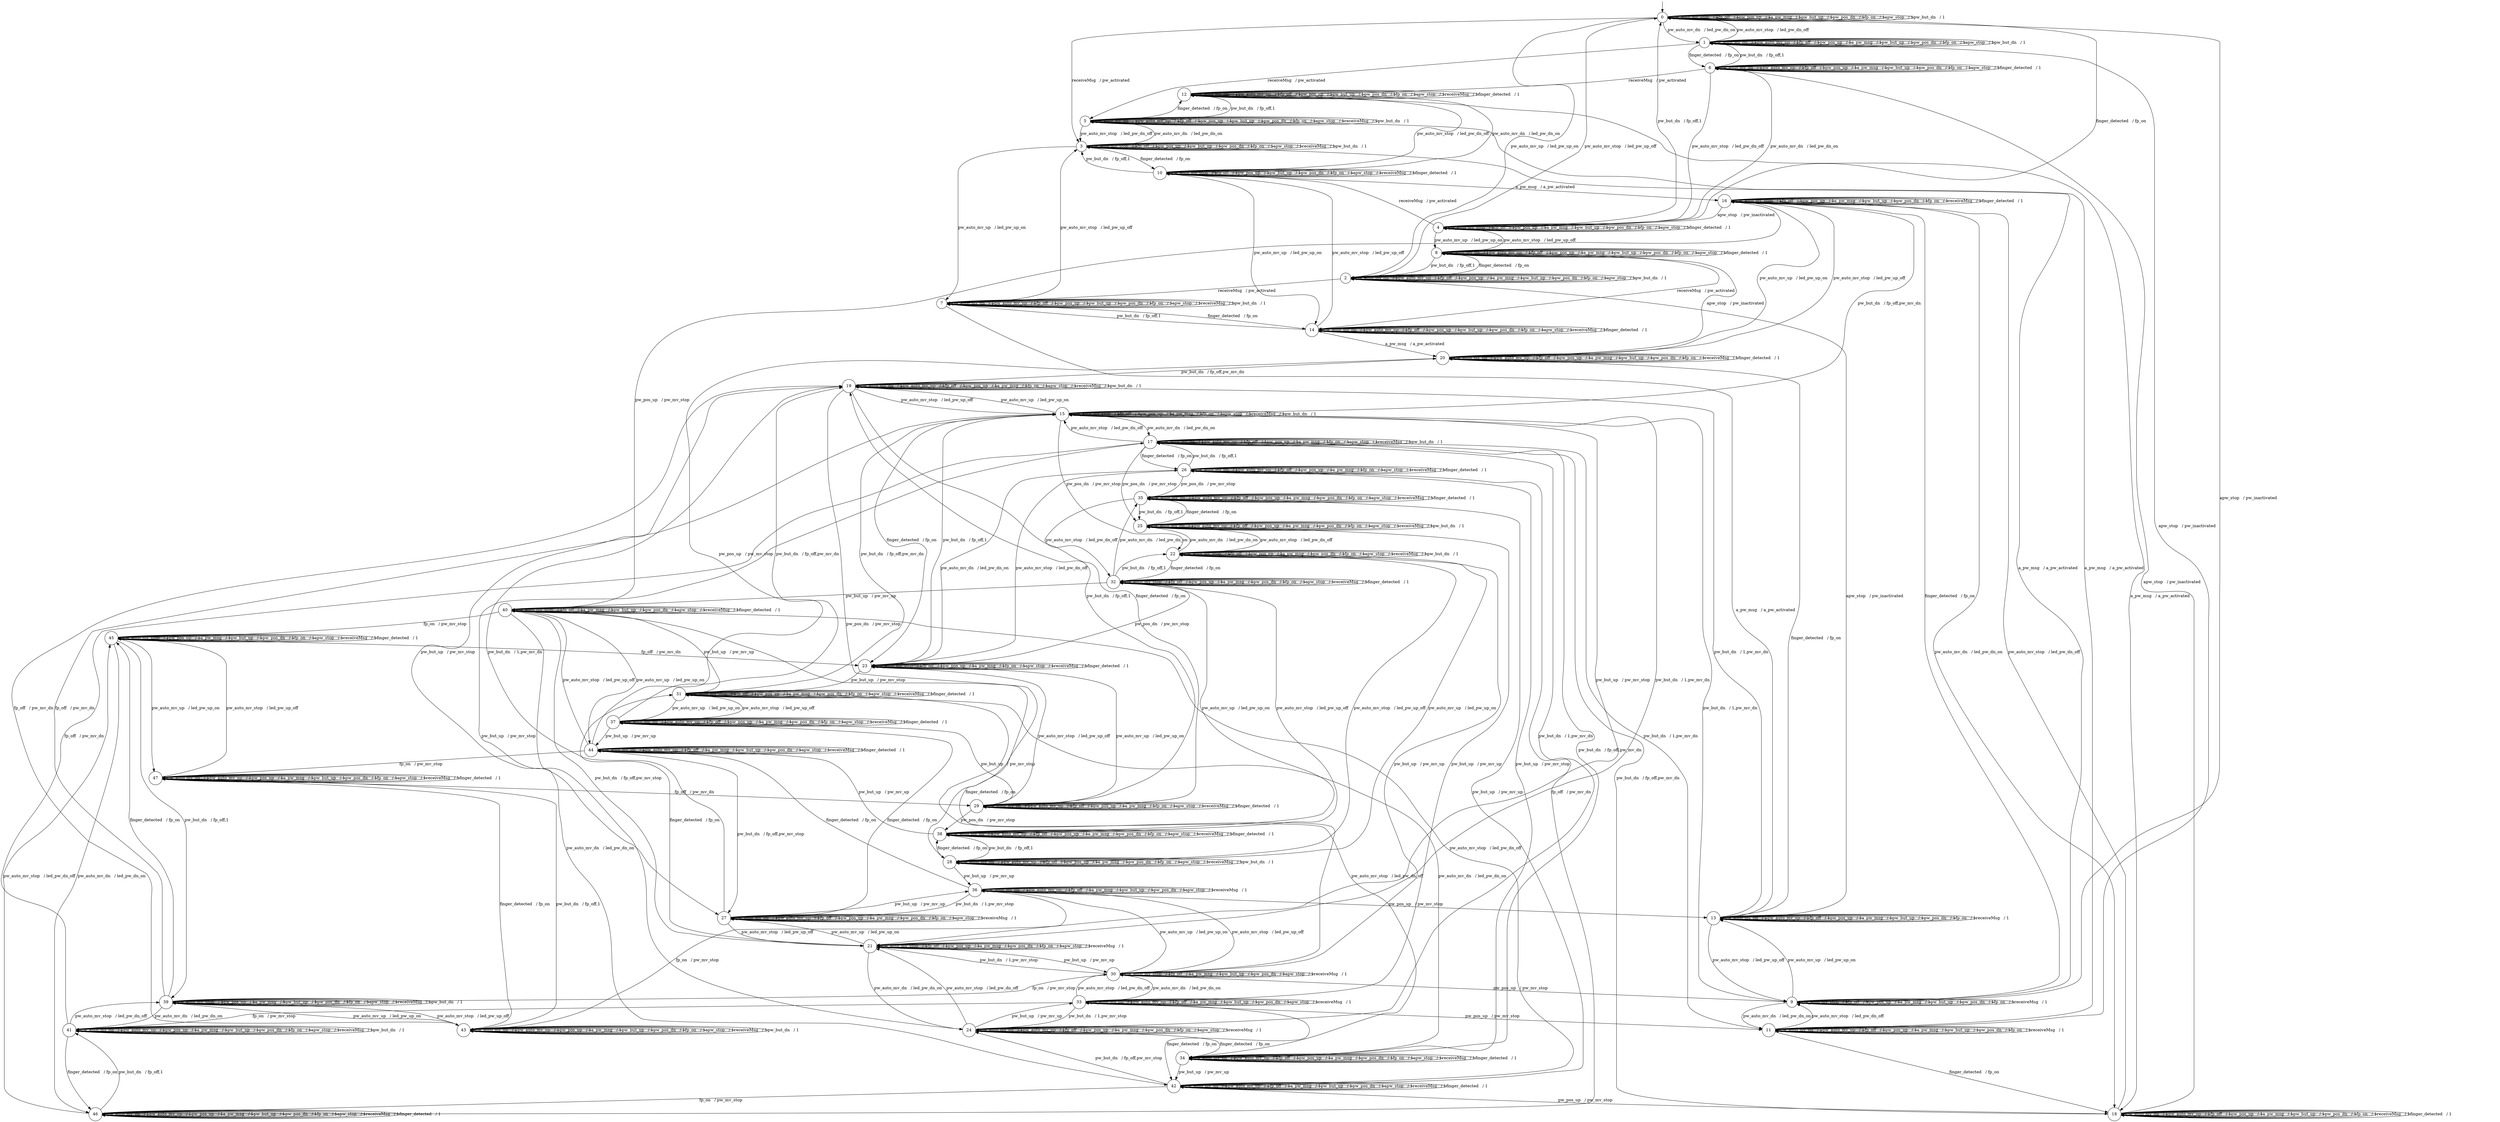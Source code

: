 digraph g {

	s0 [shape="circle" label="0"];
	s1 [shape="circle" label="1"];
	s2 [shape="circle" label="2"];
	s3 [shape="circle" label="3"];
	s4 [shape="circle" label="4"];
	s5 [shape="circle" label="5"];
	s6 [shape="circle" label="6"];
	s7 [shape="circle" label="7"];
	s8 [shape="circle" label="8"];
	s9 [shape="circle" label="9"];
	s10 [shape="circle" label="10"];
	s11 [shape="circle" label="11"];
	s12 [shape="circle" label="12"];
	s13 [shape="circle" label="13"];
	s14 [shape="circle" label="14"];
	s15 [shape="circle" label="15"];
	s16 [shape="circle" label="16"];
	s17 [shape="circle" label="17"];
	s18 [shape="circle" label="18"];
	s19 [shape="circle" label="19"];
	s20 [shape="circle" label="20"];
	s21 [shape="circle" label="21"];
	s22 [shape="circle" label="22"];
	s23 [shape="circle" label="23"];
	s24 [shape="circle" label="24"];
	s25 [shape="circle" label="25"];
	s26 [shape="circle" label="26"];
	s27 [shape="circle" label="27"];
	s28 [shape="circle" label="28"];
	s29 [shape="circle" label="29"];
	s30 [shape="circle" label="30"];
	s31 [shape="circle" label="31"];
	s32 [shape="circle" label="32"];
	s33 [shape="circle" label="33"];
	s34 [shape="circle" label="34"];
	s35 [shape="circle" label="35"];
	s36 [shape="circle" label="36"];
	s37 [shape="circle" label="37"];
	s38 [shape="circle" label="38"];
	s39 [shape="circle" label="39"];
	s40 [shape="circle" label="40"];
	s41 [shape="circle" label="41"];
	s42 [shape="circle" label="42"];
	s43 [shape="circle" label="43"];
	s44 [shape="circle" label="44"];
	s45 [shape="circle" label="45"];
	s46 [shape="circle" label="46"];
	s47 [shape="circle" label="47"];
	s0 -> s0 [label="pw_auto_mv_stop   / 1"];
	s0 -> s1 [label="pw_auto_mv_dn   / led_pw_dn_on"];
	s0 -> s2 [label="pw_auto_mv_up   / led_pw_up_on"];
	s0 -> s0 [label="fp_off   / 1"];
	s0 -> s0 [label="pw_pos_up   / 1"];
	s0 -> s0 [label="a_pw_msg   / 1"];
	s0 -> s0 [label="pw_but_up   / 1"];
	s0 -> s0 [label="pw_pos_dn   / 1"];
	s0 -> s0 [label="fp_on   / 1"];
	s0 -> s0 [label="apw_stop   / 1"];
	s0 -> s3 [label="receiveMsg   / pw_activated"];
	s0 -> s0 [label="pw_but_dn   / 1"];
	s0 -> s4 [label="finger_detected   / fp_on"];
	s1 -> s0 [label="pw_auto_mv_stop   / led_pw_dn_off"];
	s1 -> s1 [label="pw_auto_mv_dn   / 1"];
	s1 -> s1 [label="pw_auto_mv_up   / 1"];
	s1 -> s1 [label="fp_off   / 1"];
	s1 -> s1 [label="pw_pos_up   / 1"];
	s1 -> s1 [label="a_pw_msg   / 1"];
	s1 -> s1 [label="pw_but_up   / 1"];
	s1 -> s1 [label="pw_pos_dn   / 1"];
	s1 -> s1 [label="fp_on   / 1"];
	s1 -> s1 [label="apw_stop   / 1"];
	s1 -> s5 [label="receiveMsg   / pw_activated"];
	s1 -> s1 [label="pw_but_dn   / 1"];
	s1 -> s6 [label="finger_detected   / fp_on"];
	s2 -> s0 [label="pw_auto_mv_stop   / led_pw_up_off"];
	s2 -> s2 [label="pw_auto_mv_dn   / 1"];
	s2 -> s2 [label="pw_auto_mv_up   / 1"];
	s2 -> s2 [label="fp_off   / 1"];
	s2 -> s2 [label="pw_pos_up   / 1"];
	s2 -> s2 [label="a_pw_msg   / 1"];
	s2 -> s2 [label="pw_but_up   / 1"];
	s2 -> s2 [label="pw_pos_dn   / 1"];
	s2 -> s2 [label="fp_on   / 1"];
	s2 -> s2 [label="apw_stop   / 1"];
	s2 -> s7 [label="receiveMsg   / pw_activated"];
	s2 -> s2 [label="pw_but_dn   / 1"];
	s2 -> s8 [label="finger_detected   / fp_on"];
	s3 -> s3 [label="pw_auto_mv_stop   / 1"];
	s3 -> s5 [label="pw_auto_mv_dn   / led_pw_dn_on"];
	s3 -> s7 [label="pw_auto_mv_up   / led_pw_up_on"];
	s3 -> s3 [label="fp_off   / 1"];
	s3 -> s3 [label="pw_pos_up   / 1"];
	s3 -> s9 [label="a_pw_msg   / a_pw_activated"];
	s3 -> s3 [label="pw_but_up   / 1"];
	s3 -> s3 [label="pw_pos_dn   / 1"];
	s3 -> s3 [label="fp_on   / 1"];
	s3 -> s3 [label="apw_stop   / 1"];
	s3 -> s3 [label="receiveMsg   / 1"];
	s3 -> s3 [label="pw_but_dn   / 1"];
	s3 -> s10 [label="finger_detected   / fp_on"];
	s4 -> s4 [label="pw_auto_mv_stop   / 1"];
	s4 -> s6 [label="pw_auto_mv_dn   / led_pw_dn_on"];
	s4 -> s8 [label="pw_auto_mv_up   / led_pw_up_on"];
	s4 -> s4 [label="fp_off   / 1"];
	s4 -> s4 [label="pw_pos_up   / 1"];
	s4 -> s4 [label="a_pw_msg   / 1"];
	s4 -> s4 [label="pw_but_up   / 1"];
	s4 -> s4 [label="pw_pos_dn   / 1"];
	s4 -> s4 [label="fp_on   / 1"];
	s4 -> s4 [label="apw_stop   / 1"];
	s4 -> s10 [label="receiveMsg   / pw_activated"];
	s4 -> s0 [label="pw_but_dn   / fp_off,1"];
	s4 -> s4 [label="finger_detected   / 1"];
	s5 -> s3 [label="pw_auto_mv_stop   / led_pw_dn_off"];
	s5 -> s5 [label="pw_auto_mv_dn   / 1"];
	s5 -> s5 [label="pw_auto_mv_up   / 1"];
	s5 -> s5 [label="fp_off   / 1"];
	s5 -> s5 [label="pw_pos_up   / 1"];
	s5 -> s11 [label="a_pw_msg   / a_pw_activated"];
	s5 -> s5 [label="pw_but_up   / 1"];
	s5 -> s5 [label="pw_pos_dn   / 1"];
	s5 -> s5 [label="fp_on   / 1"];
	s5 -> s5 [label="apw_stop   / 1"];
	s5 -> s5 [label="receiveMsg   / 1"];
	s5 -> s5 [label="pw_but_dn   / 1"];
	s5 -> s12 [label="finger_detected   / fp_on"];
	s6 -> s4 [label="pw_auto_mv_stop   / led_pw_dn_off"];
	s6 -> s6 [label="pw_auto_mv_dn   / 1"];
	s6 -> s6 [label="pw_auto_mv_up   / 1"];
	s6 -> s6 [label="fp_off   / 1"];
	s6 -> s6 [label="pw_pos_up   / 1"];
	s6 -> s6 [label="a_pw_msg   / 1"];
	s6 -> s6 [label="pw_but_up   / 1"];
	s6 -> s6 [label="pw_pos_dn   / 1"];
	s6 -> s6 [label="fp_on   / 1"];
	s6 -> s6 [label="apw_stop   / 1"];
	s6 -> s12 [label="receiveMsg   / pw_activated"];
	s6 -> s1 [label="pw_but_dn   / fp_off,1"];
	s6 -> s6 [label="finger_detected   / 1"];
	s7 -> s3 [label="pw_auto_mv_stop   / led_pw_up_off"];
	s7 -> s7 [label="pw_auto_mv_dn   / 1"];
	s7 -> s7 [label="pw_auto_mv_up   / 1"];
	s7 -> s7 [label="fp_off   / 1"];
	s7 -> s7 [label="pw_pos_up   / 1"];
	s7 -> s13 [label="a_pw_msg   / a_pw_activated"];
	s7 -> s7 [label="pw_but_up   / 1"];
	s7 -> s7 [label="pw_pos_dn   / 1"];
	s7 -> s7 [label="fp_on   / 1"];
	s7 -> s7 [label="apw_stop   / 1"];
	s7 -> s7 [label="receiveMsg   / 1"];
	s7 -> s7 [label="pw_but_dn   / 1"];
	s7 -> s14 [label="finger_detected   / fp_on"];
	s8 -> s4 [label="pw_auto_mv_stop   / led_pw_up_off"];
	s8 -> s8 [label="pw_auto_mv_dn   / 1"];
	s8 -> s8 [label="pw_auto_mv_up   / 1"];
	s8 -> s8 [label="fp_off   / 1"];
	s8 -> s8 [label="pw_pos_up   / 1"];
	s8 -> s8 [label="a_pw_msg   / 1"];
	s8 -> s8 [label="pw_but_up   / 1"];
	s8 -> s8 [label="pw_pos_dn   / 1"];
	s8 -> s8 [label="fp_on   / 1"];
	s8 -> s8 [label="apw_stop   / 1"];
	s8 -> s14 [label="receiveMsg   / pw_activated"];
	s8 -> s2 [label="pw_but_dn   / fp_off,1"];
	s8 -> s8 [label="finger_detected   / 1"];
	s9 -> s9 [label="pw_auto_mv_stop   / 1"];
	s9 -> s11 [label="pw_auto_mv_dn   / led_pw_dn_on"];
	s9 -> s13 [label="pw_auto_mv_up   / led_pw_up_on"];
	s9 -> s9 [label="fp_off   / 1"];
	s9 -> s9 [label="pw_pos_up   / 1"];
	s9 -> s9 [label="a_pw_msg   / 1"];
	s9 -> s9 [label="pw_but_up   / 1"];
	s9 -> s9 [label="pw_pos_dn   / 1"];
	s9 -> s9 [label="fp_on   / 1"];
	s9 -> s0 [label="apw_stop   / pw_inactivated"];
	s9 -> s9 [label="receiveMsg   / 1"];
	s9 -> s15 [label="pw_but_dn   / 1,pw_mv_dn"];
	s9 -> s16 [label="finger_detected   / fp_on"];
	s10 -> s10 [label="pw_auto_mv_stop   / 1"];
	s10 -> s12 [label="pw_auto_mv_dn   / led_pw_dn_on"];
	s10 -> s14 [label="pw_auto_mv_up   / led_pw_up_on"];
	s10 -> s10 [label="fp_off   / 1"];
	s10 -> s10 [label="pw_pos_up   / 1"];
	s10 -> s16 [label="a_pw_msg   / a_pw_activated"];
	s10 -> s10 [label="pw_but_up   / 1"];
	s10 -> s10 [label="pw_pos_dn   / 1"];
	s10 -> s10 [label="fp_on   / 1"];
	s10 -> s10 [label="apw_stop   / 1"];
	s10 -> s10 [label="receiveMsg   / 1"];
	s10 -> s3 [label="pw_but_dn   / fp_off,1"];
	s10 -> s10 [label="finger_detected   / 1"];
	s11 -> s9 [label="pw_auto_mv_stop   / led_pw_dn_off"];
	s11 -> s11 [label="pw_auto_mv_dn   / 1"];
	s11 -> s11 [label="pw_auto_mv_up   / 1"];
	s11 -> s11 [label="fp_off   / 1"];
	s11 -> s11 [label="pw_pos_up   / 1"];
	s11 -> s11 [label="a_pw_msg   / 1"];
	s11 -> s11 [label="pw_but_up   / 1"];
	s11 -> s11 [label="pw_pos_dn   / 1"];
	s11 -> s11 [label="fp_on   / 1"];
	s11 -> s1 [label="apw_stop   / pw_inactivated"];
	s11 -> s11 [label="receiveMsg   / 1"];
	s11 -> s17 [label="pw_but_dn   / 1,pw_mv_dn"];
	s11 -> s18 [label="finger_detected   / fp_on"];
	s12 -> s10 [label="pw_auto_mv_stop   / led_pw_dn_off"];
	s12 -> s12 [label="pw_auto_mv_dn   / 1"];
	s12 -> s12 [label="pw_auto_mv_up   / 1"];
	s12 -> s12 [label="fp_off   / 1"];
	s12 -> s12 [label="pw_pos_up   / 1"];
	s12 -> s18 [label="a_pw_msg   / a_pw_activated"];
	s12 -> s12 [label="pw_but_up   / 1"];
	s12 -> s12 [label="pw_pos_dn   / 1"];
	s12 -> s12 [label="fp_on   / 1"];
	s12 -> s12 [label="apw_stop   / 1"];
	s12 -> s12 [label="receiveMsg   / 1"];
	s12 -> s5 [label="pw_but_dn   / fp_off,1"];
	s12 -> s12 [label="finger_detected   / 1"];
	s13 -> s9 [label="pw_auto_mv_stop   / led_pw_up_off"];
	s13 -> s13 [label="pw_auto_mv_dn   / 1"];
	s13 -> s13 [label="pw_auto_mv_up   / 1"];
	s13 -> s13 [label="fp_off   / 1"];
	s13 -> s13 [label="pw_pos_up   / 1"];
	s13 -> s13 [label="a_pw_msg   / 1"];
	s13 -> s13 [label="pw_but_up   / 1"];
	s13 -> s13 [label="pw_pos_dn   / 1"];
	s13 -> s13 [label="fp_on   / 1"];
	s13 -> s2 [label="apw_stop   / pw_inactivated"];
	s13 -> s13 [label="receiveMsg   / 1"];
	s13 -> s19 [label="pw_but_dn   / 1,pw_mv_dn"];
	s13 -> s20 [label="finger_detected   / fp_on"];
	s14 -> s10 [label="pw_auto_mv_stop   / led_pw_up_off"];
	s14 -> s14 [label="pw_auto_mv_dn   / 1"];
	s14 -> s14 [label="pw_auto_mv_up   / 1"];
	s14 -> s14 [label="fp_off   / 1"];
	s14 -> s14 [label="pw_pos_up   / 1"];
	s14 -> s20 [label="a_pw_msg   / a_pw_activated"];
	s14 -> s14 [label="pw_but_up   / 1"];
	s14 -> s14 [label="pw_pos_dn   / 1"];
	s14 -> s14 [label="fp_on   / 1"];
	s14 -> s14 [label="apw_stop   / 1"];
	s14 -> s14 [label="receiveMsg   / 1"];
	s14 -> s7 [label="pw_but_dn   / fp_off,1"];
	s14 -> s14 [label="finger_detected   / 1"];
	s15 -> s15 [label="pw_auto_mv_stop   / 1"];
	s15 -> s17 [label="pw_auto_mv_dn   / led_pw_dn_on"];
	s15 -> s19 [label="pw_auto_mv_up   / led_pw_up_on"];
	s15 -> s15 [label="fp_off   / 1"];
	s15 -> s15 [label="pw_pos_up   / 1"];
	s15 -> s15 [label="a_pw_msg   / 1"];
	s15 -> s21 [label="pw_but_up   / pw_mv_stop"];
	s15 -> s22 [label="pw_pos_dn   / pw_mv_stop"];
	s15 -> s15 [label="fp_on   / 1"];
	s15 -> s15 [label="apw_stop   / 1"];
	s15 -> s15 [label="receiveMsg   / 1"];
	s15 -> s15 [label="pw_but_dn   / 1"];
	s15 -> s23 [label="finger_detected   / fp_on"];
	s16 -> s16 [label="pw_auto_mv_stop   / 1"];
	s16 -> s18 [label="pw_auto_mv_dn   / led_pw_dn_on"];
	s16 -> s20 [label="pw_auto_mv_up   / led_pw_up_on"];
	s16 -> s16 [label="fp_off   / 1"];
	s16 -> s16 [label="pw_pos_up   / 1"];
	s16 -> s16 [label="a_pw_msg   / 1"];
	s16 -> s16 [label="pw_but_up   / 1"];
	s16 -> s16 [label="pw_pos_dn   / 1"];
	s16 -> s16 [label="fp_on   / 1"];
	s16 -> s4 [label="apw_stop   / pw_inactivated"];
	s16 -> s16 [label="receiveMsg   / 1"];
	s16 -> s15 [label="pw_but_dn   / fp_off,pw_mv_dn"];
	s16 -> s16 [label="finger_detected   / 1"];
	s17 -> s15 [label="pw_auto_mv_stop   / led_pw_dn_off"];
	s17 -> s17 [label="pw_auto_mv_dn   / 1"];
	s17 -> s17 [label="pw_auto_mv_up   / 1"];
	s17 -> s17 [label="fp_off   / 1"];
	s17 -> s17 [label="pw_pos_up   / 1"];
	s17 -> s17 [label="a_pw_msg   / 1"];
	s17 -> s24 [label="pw_but_up   / pw_mv_stop"];
	s17 -> s25 [label="pw_pos_dn   / pw_mv_stop"];
	s17 -> s17 [label="fp_on   / 1"];
	s17 -> s17 [label="apw_stop   / 1"];
	s17 -> s17 [label="receiveMsg   / 1"];
	s17 -> s17 [label="pw_but_dn   / 1"];
	s17 -> s26 [label="finger_detected   / fp_on"];
	s18 -> s16 [label="pw_auto_mv_stop   / led_pw_dn_off"];
	s18 -> s18 [label="pw_auto_mv_dn   / 1"];
	s18 -> s18 [label="pw_auto_mv_up   / 1"];
	s18 -> s18 [label="fp_off   / 1"];
	s18 -> s18 [label="pw_pos_up   / 1"];
	s18 -> s18 [label="a_pw_msg   / 1"];
	s18 -> s18 [label="pw_but_up   / 1"];
	s18 -> s18 [label="pw_pos_dn   / 1"];
	s18 -> s18 [label="fp_on   / 1"];
	s18 -> s6 [label="apw_stop   / pw_inactivated"];
	s18 -> s18 [label="receiveMsg   / 1"];
	s18 -> s17 [label="pw_but_dn   / fp_off,pw_mv_dn"];
	s18 -> s18 [label="finger_detected   / 1"];
	s19 -> s15 [label="pw_auto_mv_stop   / led_pw_up_off"];
	s19 -> s19 [label="pw_auto_mv_dn   / 1"];
	s19 -> s19 [label="pw_auto_mv_up   / 1"];
	s19 -> s19 [label="fp_off   / 1"];
	s19 -> s19 [label="pw_pos_up   / 1"];
	s19 -> s19 [label="a_pw_msg   / 1"];
	s19 -> s27 [label="pw_but_up   / pw_mv_stop"];
	s19 -> s28 [label="pw_pos_dn   / pw_mv_stop"];
	s19 -> s19 [label="fp_on   / 1"];
	s19 -> s19 [label="apw_stop   / 1"];
	s19 -> s19 [label="receiveMsg   / 1"];
	s19 -> s19 [label="pw_but_dn   / 1"];
	s19 -> s29 [label="finger_detected   / fp_on"];
	s20 -> s16 [label="pw_auto_mv_stop   / led_pw_up_off"];
	s20 -> s20 [label="pw_auto_mv_dn   / 1"];
	s20 -> s20 [label="pw_auto_mv_up   / 1"];
	s20 -> s20 [label="fp_off   / 1"];
	s20 -> s20 [label="pw_pos_up   / 1"];
	s20 -> s20 [label="a_pw_msg   / 1"];
	s20 -> s20 [label="pw_but_up   / 1"];
	s20 -> s20 [label="pw_pos_dn   / 1"];
	s20 -> s20 [label="fp_on   / 1"];
	s20 -> s8 [label="apw_stop   / pw_inactivated"];
	s20 -> s20 [label="receiveMsg   / 1"];
	s20 -> s19 [label="pw_but_dn   / fp_off,pw_mv_dn"];
	s20 -> s20 [label="finger_detected   / 1"];
	s21 -> s21 [label="pw_auto_mv_stop   / 1"];
	s21 -> s24 [label="pw_auto_mv_dn   / led_pw_dn_on"];
	s21 -> s27 [label="pw_auto_mv_up   / led_pw_up_on"];
	s21 -> s21 [label="fp_off   / 1"];
	s21 -> s21 [label="pw_pos_up   / 1"];
	s21 -> s21 [label="a_pw_msg   / 1"];
	s21 -> s30 [label="pw_but_up   / pw_mv_up"];
	s21 -> s21 [label="pw_pos_dn   / 1"];
	s21 -> s21 [label="fp_on   / 1"];
	s21 -> s21 [label="apw_stop   / 1"];
	s21 -> s21 [label="receiveMsg   / 1"];
	s21 -> s15 [label="pw_but_dn   / 1,pw_mv_dn"];
	s21 -> s31 [label="finger_detected   / fp_on"];
	s22 -> s22 [label="pw_auto_mv_stop   / 1"];
	s22 -> s25 [label="pw_auto_mv_dn   / led_pw_dn_on"];
	s22 -> s28 [label="pw_auto_mv_up   / led_pw_up_on"];
	s22 -> s22 [label="fp_off   / 1"];
	s22 -> s22 [label="pw_pos_up   / 1"];
	s22 -> s22 [label="a_pw_msg   / 1"];
	s22 -> s30 [label="pw_but_up   / pw_mv_up"];
	s22 -> s22 [label="pw_pos_dn   / 1"];
	s22 -> s22 [label="fp_on   / 1"];
	s22 -> s22 [label="apw_stop   / 1"];
	s22 -> s22 [label="receiveMsg   / 1"];
	s22 -> s22 [label="pw_but_dn   / 1"];
	s22 -> s32 [label="finger_detected   / fp_on"];
	s23 -> s23 [label="pw_auto_mv_stop   / 1"];
	s23 -> s26 [label="pw_auto_mv_dn   / led_pw_dn_on"];
	s23 -> s29 [label="pw_auto_mv_up   / led_pw_up_on"];
	s23 -> s23 [label="fp_off   / 1"];
	s23 -> s23 [label="pw_pos_up   / 1"];
	s23 -> s23 [label="a_pw_msg   / 1"];
	s23 -> s31 [label="pw_but_up   / pw_mv_stop"];
	s23 -> s32 [label="pw_pos_dn   / pw_mv_stop"];
	s23 -> s23 [label="fp_on   / 1"];
	s23 -> s23 [label="apw_stop   / 1"];
	s23 -> s23 [label="receiveMsg   / 1"];
	s23 -> s15 [label="pw_but_dn   / fp_off,1"];
	s23 -> s23 [label="finger_detected   / 1"];
	s24 -> s21 [label="pw_auto_mv_stop   / led_pw_dn_off"];
	s24 -> s24 [label="pw_auto_mv_dn   / 1"];
	s24 -> s24 [label="pw_auto_mv_up   / 1"];
	s24 -> s24 [label="fp_off   / 1"];
	s24 -> s24 [label="pw_pos_up   / 1"];
	s24 -> s24 [label="a_pw_msg   / 1"];
	s24 -> s33 [label="pw_but_up   / pw_mv_up"];
	s24 -> s24 [label="pw_pos_dn   / 1"];
	s24 -> s24 [label="fp_on   / 1"];
	s24 -> s24 [label="apw_stop   / 1"];
	s24 -> s24 [label="receiveMsg   / 1"];
	s24 -> s17 [label="pw_but_dn   / 1,pw_mv_dn"];
	s24 -> s34 [label="finger_detected   / fp_on"];
	s25 -> s22 [label="pw_auto_mv_stop   / led_pw_dn_off"];
	s25 -> s25 [label="pw_auto_mv_dn   / 1"];
	s25 -> s25 [label="pw_auto_mv_up   / 1"];
	s25 -> s25 [label="fp_off   / 1"];
	s25 -> s25 [label="pw_pos_up   / 1"];
	s25 -> s25 [label="a_pw_msg   / 1"];
	s25 -> s33 [label="pw_but_up   / pw_mv_up"];
	s25 -> s25 [label="pw_pos_dn   / 1"];
	s25 -> s25 [label="fp_on   / 1"];
	s25 -> s25 [label="apw_stop   / 1"];
	s25 -> s25 [label="receiveMsg   / 1"];
	s25 -> s25 [label="pw_but_dn   / 1"];
	s25 -> s35 [label="finger_detected   / fp_on"];
	s26 -> s23 [label="pw_auto_mv_stop   / led_pw_dn_off"];
	s26 -> s26 [label="pw_auto_mv_dn   / 1"];
	s26 -> s26 [label="pw_auto_mv_up   / 1"];
	s26 -> s26 [label="fp_off   / 1"];
	s26 -> s26 [label="pw_pos_up   / 1"];
	s26 -> s26 [label="a_pw_msg   / 1"];
	s26 -> s34 [label="pw_but_up   / pw_mv_stop"];
	s26 -> s35 [label="pw_pos_dn   / pw_mv_stop"];
	s26 -> s26 [label="fp_on   / 1"];
	s26 -> s26 [label="apw_stop   / 1"];
	s26 -> s26 [label="receiveMsg   / 1"];
	s26 -> s17 [label="pw_but_dn   / fp_off,1"];
	s26 -> s26 [label="finger_detected   / 1"];
	s27 -> s21 [label="pw_auto_mv_stop   / led_pw_up_off"];
	s27 -> s27 [label="pw_auto_mv_dn   / 1"];
	s27 -> s27 [label="pw_auto_mv_up   / 1"];
	s27 -> s27 [label="fp_off   / 1"];
	s27 -> s27 [label="pw_pos_up   / 1"];
	s27 -> s27 [label="a_pw_msg   / 1"];
	s27 -> s36 [label="pw_but_up   / pw_mv_up"];
	s27 -> s27 [label="pw_pos_dn   / 1"];
	s27 -> s27 [label="fp_on   / 1"];
	s27 -> s27 [label="apw_stop   / 1"];
	s27 -> s27 [label="receiveMsg   / 1"];
	s27 -> s19 [label="pw_but_dn   / 1,pw_mv_dn"];
	s27 -> s37 [label="finger_detected   / fp_on"];
	s28 -> s22 [label="pw_auto_mv_stop   / led_pw_up_off"];
	s28 -> s28 [label="pw_auto_mv_dn   / 1"];
	s28 -> s28 [label="pw_auto_mv_up   / 1"];
	s28 -> s28 [label="fp_off   / 1"];
	s28 -> s28 [label="pw_pos_up   / 1"];
	s28 -> s28 [label="a_pw_msg   / 1"];
	s28 -> s36 [label="pw_but_up   / pw_mv_up"];
	s28 -> s28 [label="pw_pos_dn   / 1"];
	s28 -> s28 [label="fp_on   / 1"];
	s28 -> s28 [label="apw_stop   / 1"];
	s28 -> s28 [label="receiveMsg   / 1"];
	s28 -> s28 [label="pw_but_dn   / 1"];
	s28 -> s38 [label="finger_detected   / fp_on"];
	s29 -> s23 [label="pw_auto_mv_stop   / led_pw_up_off"];
	s29 -> s29 [label="pw_auto_mv_dn   / 1"];
	s29 -> s29 [label="pw_auto_mv_up   / 1"];
	s29 -> s29 [label="fp_off   / 1"];
	s29 -> s29 [label="pw_pos_up   / 1"];
	s29 -> s29 [label="a_pw_msg   / 1"];
	s29 -> s37 [label="pw_but_up   / pw_mv_stop"];
	s29 -> s38 [label="pw_pos_dn   / pw_mv_stop"];
	s29 -> s29 [label="fp_on   / 1"];
	s29 -> s29 [label="apw_stop   / 1"];
	s29 -> s29 [label="receiveMsg   / 1"];
	s29 -> s19 [label="pw_but_dn   / fp_off,1"];
	s29 -> s29 [label="finger_detected   / 1"];
	s30 -> s30 [label="pw_auto_mv_stop   / 1"];
	s30 -> s33 [label="pw_auto_mv_dn   / led_pw_dn_on"];
	s30 -> s36 [label="pw_auto_mv_up   / led_pw_up_on"];
	s30 -> s30 [label="fp_off   / 1"];
	s30 -> s9 [label="pw_pos_up   / pw_mv_stop"];
	s30 -> s30 [label="a_pw_msg   / 1"];
	s30 -> s30 [label="pw_but_up   / 1"];
	s30 -> s30 [label="pw_pos_dn   / 1"];
	s30 -> s39 [label="fp_on   / pw_mv_stop"];
	s30 -> s30 [label="apw_stop   / 1"];
	s30 -> s30 [label="receiveMsg   / 1"];
	s30 -> s21 [label="pw_but_dn   / 1,pw_mv_stop"];
	s30 -> s40 [label="finger_detected   / fp_on"];
	s31 -> s31 [label="pw_auto_mv_stop   / 1"];
	s31 -> s34 [label="pw_auto_mv_dn   / led_pw_dn_on"];
	s31 -> s37 [label="pw_auto_mv_up   / led_pw_up_on"];
	s31 -> s31 [label="fp_off   / 1"];
	s31 -> s31 [label="pw_pos_up   / 1"];
	s31 -> s31 [label="a_pw_msg   / 1"];
	s31 -> s40 [label="pw_but_up   / pw_mv_up"];
	s31 -> s31 [label="pw_pos_dn   / 1"];
	s31 -> s31 [label="fp_on   / 1"];
	s31 -> s31 [label="apw_stop   / 1"];
	s31 -> s31 [label="receiveMsg   / 1"];
	s31 -> s15 [label="pw_but_dn   / fp_off,pw_mv_dn"];
	s31 -> s31 [label="finger_detected   / 1"];
	s32 -> s32 [label="pw_auto_mv_stop   / 1"];
	s32 -> s35 [label="pw_auto_mv_dn   / led_pw_dn_on"];
	s32 -> s38 [label="pw_auto_mv_up   / led_pw_up_on"];
	s32 -> s32 [label="fp_off   / 1"];
	s32 -> s32 [label="pw_pos_up   / 1"];
	s32 -> s32 [label="a_pw_msg   / 1"];
	s32 -> s40 [label="pw_but_up   / pw_mv_up"];
	s32 -> s32 [label="pw_pos_dn   / 1"];
	s32 -> s32 [label="fp_on   / 1"];
	s32 -> s32 [label="apw_stop   / 1"];
	s32 -> s32 [label="receiveMsg   / 1"];
	s32 -> s22 [label="pw_but_dn   / fp_off,1"];
	s32 -> s32 [label="finger_detected   / 1"];
	s33 -> s30 [label="pw_auto_mv_stop   / led_pw_dn_off"];
	s33 -> s33 [label="pw_auto_mv_dn   / 1"];
	s33 -> s33 [label="pw_auto_mv_up   / 1"];
	s33 -> s33 [label="fp_off   / 1"];
	s33 -> s11 [label="pw_pos_up   / pw_mv_stop"];
	s33 -> s33 [label="a_pw_msg   / 1"];
	s33 -> s33 [label="pw_but_up   / 1"];
	s33 -> s33 [label="pw_pos_dn   / 1"];
	s33 -> s41 [label="fp_on   / pw_mv_stop"];
	s33 -> s33 [label="apw_stop   / 1"];
	s33 -> s33 [label="receiveMsg   / 1"];
	s33 -> s24 [label="pw_but_dn   / 1,pw_mv_stop"];
	s33 -> s42 [label="finger_detected   / fp_on"];
	s34 -> s31 [label="pw_auto_mv_stop   / led_pw_dn_off"];
	s34 -> s34 [label="pw_auto_mv_dn   / 1"];
	s34 -> s34 [label="pw_auto_mv_up   / 1"];
	s34 -> s34 [label="fp_off   / 1"];
	s34 -> s34 [label="pw_pos_up   / 1"];
	s34 -> s34 [label="a_pw_msg   / 1"];
	s34 -> s42 [label="pw_but_up   / pw_mv_up"];
	s34 -> s34 [label="pw_pos_dn   / 1"];
	s34 -> s34 [label="fp_on   / 1"];
	s34 -> s34 [label="apw_stop   / 1"];
	s34 -> s34 [label="receiveMsg   / 1"];
	s34 -> s17 [label="pw_but_dn   / fp_off,pw_mv_dn"];
	s34 -> s34 [label="finger_detected   / 1"];
	s35 -> s32 [label="pw_auto_mv_stop   / led_pw_dn_off"];
	s35 -> s35 [label="pw_auto_mv_dn   / 1"];
	s35 -> s35 [label="pw_auto_mv_up   / 1"];
	s35 -> s35 [label="fp_off   / 1"];
	s35 -> s35 [label="pw_pos_up   / 1"];
	s35 -> s35 [label="a_pw_msg   / 1"];
	s35 -> s42 [label="pw_but_up   / pw_mv_up"];
	s35 -> s35 [label="pw_pos_dn   / 1"];
	s35 -> s35 [label="fp_on   / 1"];
	s35 -> s35 [label="apw_stop   / 1"];
	s35 -> s35 [label="receiveMsg   / 1"];
	s35 -> s25 [label="pw_but_dn   / fp_off,1"];
	s35 -> s35 [label="finger_detected   / 1"];
	s36 -> s30 [label="pw_auto_mv_stop   / led_pw_up_off"];
	s36 -> s36 [label="pw_auto_mv_dn   / 1"];
	s36 -> s36 [label="pw_auto_mv_up   / 1"];
	s36 -> s36 [label="fp_off   / 1"];
	s36 -> s13 [label="pw_pos_up   / pw_mv_stop"];
	s36 -> s36 [label="a_pw_msg   / 1"];
	s36 -> s36 [label="pw_but_up   / 1"];
	s36 -> s36 [label="pw_pos_dn   / 1"];
	s36 -> s43 [label="fp_on   / pw_mv_stop"];
	s36 -> s36 [label="apw_stop   / 1"];
	s36 -> s36 [label="receiveMsg   / 1"];
	s36 -> s27 [label="pw_but_dn   / 1,pw_mv_stop"];
	s36 -> s44 [label="finger_detected   / fp_on"];
	s37 -> s31 [label="pw_auto_mv_stop   / led_pw_up_off"];
	s37 -> s37 [label="pw_auto_mv_dn   / 1"];
	s37 -> s37 [label="pw_auto_mv_up   / 1"];
	s37 -> s37 [label="fp_off   / 1"];
	s37 -> s37 [label="pw_pos_up   / 1"];
	s37 -> s37 [label="a_pw_msg   / 1"];
	s37 -> s44 [label="pw_but_up   / pw_mv_up"];
	s37 -> s37 [label="pw_pos_dn   / 1"];
	s37 -> s37 [label="fp_on   / 1"];
	s37 -> s37 [label="apw_stop   / 1"];
	s37 -> s37 [label="receiveMsg   / 1"];
	s37 -> s19 [label="pw_but_dn   / fp_off,pw_mv_dn"];
	s37 -> s37 [label="finger_detected   / 1"];
	s38 -> s32 [label="pw_auto_mv_stop   / led_pw_up_off"];
	s38 -> s38 [label="pw_auto_mv_dn   / 1"];
	s38 -> s38 [label="pw_auto_mv_up   / 1"];
	s38 -> s38 [label="fp_off   / 1"];
	s38 -> s38 [label="pw_pos_up   / 1"];
	s38 -> s38 [label="a_pw_msg   / 1"];
	s38 -> s44 [label="pw_but_up   / pw_mv_up"];
	s38 -> s38 [label="pw_pos_dn   / 1"];
	s38 -> s38 [label="fp_on   / 1"];
	s38 -> s38 [label="apw_stop   / 1"];
	s38 -> s38 [label="receiveMsg   / 1"];
	s38 -> s28 [label="pw_but_dn   / fp_off,1"];
	s38 -> s38 [label="finger_detected   / 1"];
	s39 -> s39 [label="pw_auto_mv_stop   / 1"];
	s39 -> s41 [label="pw_auto_mv_dn   / led_pw_dn_on"];
	s39 -> s43 [label="pw_auto_mv_up   / led_pw_up_on"];
	s39 -> s15 [label="fp_off   / pw_mv_dn"];
	s39 -> s39 [label="pw_pos_up   / 1"];
	s39 -> s39 [label="a_pw_msg   / 1"];
	s39 -> s39 [label="pw_but_up   / 1"];
	s39 -> s39 [label="pw_pos_dn   / 1"];
	s39 -> s39 [label="fp_on   / 1"];
	s39 -> s39 [label="apw_stop   / 1"];
	s39 -> s39 [label="receiveMsg   / 1"];
	s39 -> s39 [label="pw_but_dn   / 1"];
	s39 -> s45 [label="finger_detected   / fp_on"];
	s40 -> s40 [label="pw_auto_mv_stop   / 1"];
	s40 -> s42 [label="pw_auto_mv_dn   / led_pw_dn_on"];
	s40 -> s44 [label="pw_auto_mv_up   / led_pw_up_on"];
	s40 -> s40 [label="fp_off   / 1"];
	s40 -> s16 [label="pw_pos_up   / pw_mv_stop"];
	s40 -> s40 [label="a_pw_msg   / 1"];
	s40 -> s40 [label="pw_but_up   / 1"];
	s40 -> s40 [label="pw_pos_dn   / 1"];
	s40 -> s45 [label="fp_on   / pw_mv_stop"];
	s40 -> s40 [label="apw_stop   / 1"];
	s40 -> s40 [label="receiveMsg   / 1"];
	s40 -> s21 [label="pw_but_dn   / fp_off,pw_mv_stop"];
	s40 -> s40 [label="finger_detected   / 1"];
	s41 -> s39 [label="pw_auto_mv_stop   / led_pw_dn_off"];
	s41 -> s41 [label="pw_auto_mv_dn   / 1"];
	s41 -> s41 [label="pw_auto_mv_up   / 1"];
	s41 -> s17 [label="fp_off   / pw_mv_dn"];
	s41 -> s41 [label="pw_pos_up   / 1"];
	s41 -> s41 [label="a_pw_msg   / 1"];
	s41 -> s41 [label="pw_but_up   / 1"];
	s41 -> s41 [label="pw_pos_dn   / 1"];
	s41 -> s41 [label="fp_on   / 1"];
	s41 -> s41 [label="apw_stop   / 1"];
	s41 -> s41 [label="receiveMsg   / 1"];
	s41 -> s41 [label="pw_but_dn   / 1"];
	s41 -> s46 [label="finger_detected   / fp_on"];
	s42 -> s40 [label="pw_auto_mv_stop   / led_pw_dn_off"];
	s42 -> s42 [label="pw_auto_mv_dn   / 1"];
	s42 -> s42 [label="pw_auto_mv_up   / 1"];
	s42 -> s42 [label="fp_off   / 1"];
	s42 -> s18 [label="pw_pos_up   / pw_mv_stop"];
	s42 -> s42 [label="a_pw_msg   / 1"];
	s42 -> s42 [label="pw_but_up   / 1"];
	s42 -> s42 [label="pw_pos_dn   / 1"];
	s42 -> s46 [label="fp_on   / pw_mv_stop"];
	s42 -> s42 [label="apw_stop   / 1"];
	s42 -> s42 [label="receiveMsg   / 1"];
	s42 -> s24 [label="pw_but_dn   / fp_off,pw_mv_stop"];
	s42 -> s42 [label="finger_detected   / 1"];
	s43 -> s39 [label="pw_auto_mv_stop   / led_pw_up_off"];
	s43 -> s43 [label="pw_auto_mv_dn   / 1"];
	s43 -> s43 [label="pw_auto_mv_up   / 1"];
	s43 -> s19 [label="fp_off   / pw_mv_dn"];
	s43 -> s43 [label="pw_pos_up   / 1"];
	s43 -> s43 [label="a_pw_msg   / 1"];
	s43 -> s43 [label="pw_but_up   / 1"];
	s43 -> s43 [label="pw_pos_dn   / 1"];
	s43 -> s43 [label="fp_on   / 1"];
	s43 -> s43 [label="apw_stop   / 1"];
	s43 -> s43 [label="receiveMsg   / 1"];
	s43 -> s43 [label="pw_but_dn   / 1"];
	s43 -> s47 [label="finger_detected   / fp_on"];
	s44 -> s40 [label="pw_auto_mv_stop   / led_pw_up_off"];
	s44 -> s44 [label="pw_auto_mv_dn   / 1"];
	s44 -> s44 [label="pw_auto_mv_up   / 1"];
	s44 -> s44 [label="fp_off   / 1"];
	s44 -> s20 [label="pw_pos_up   / pw_mv_stop"];
	s44 -> s44 [label="a_pw_msg   / 1"];
	s44 -> s44 [label="pw_but_up   / 1"];
	s44 -> s44 [label="pw_pos_dn   / 1"];
	s44 -> s47 [label="fp_on   / pw_mv_stop"];
	s44 -> s44 [label="apw_stop   / 1"];
	s44 -> s44 [label="receiveMsg   / 1"];
	s44 -> s27 [label="pw_but_dn   / fp_off,pw_mv_stop"];
	s44 -> s44 [label="finger_detected   / 1"];
	s45 -> s45 [label="pw_auto_mv_stop   / 1"];
	s45 -> s46 [label="pw_auto_mv_dn   / led_pw_dn_on"];
	s45 -> s47 [label="pw_auto_mv_up   / led_pw_up_on"];
	s45 -> s23 [label="fp_off   / pw_mv_dn"];
	s45 -> s45 [label="pw_pos_up   / 1"];
	s45 -> s45 [label="a_pw_msg   / 1"];
	s45 -> s45 [label="pw_but_up   / 1"];
	s45 -> s45 [label="pw_pos_dn   / 1"];
	s45 -> s45 [label="fp_on   / 1"];
	s45 -> s45 [label="apw_stop   / 1"];
	s45 -> s45 [label="receiveMsg   / 1"];
	s45 -> s39 [label="pw_but_dn   / fp_off,1"];
	s45 -> s45 [label="finger_detected   / 1"];
	s46 -> s45 [label="pw_auto_mv_stop   / led_pw_dn_off"];
	s46 -> s46 [label="pw_auto_mv_dn   / 1"];
	s46 -> s46 [label="pw_auto_mv_up   / 1"];
	s46 -> s26 [label="fp_off   / pw_mv_dn"];
	s46 -> s46 [label="pw_pos_up   / 1"];
	s46 -> s46 [label="a_pw_msg   / 1"];
	s46 -> s46 [label="pw_but_up   / 1"];
	s46 -> s46 [label="pw_pos_dn   / 1"];
	s46 -> s46 [label="fp_on   / 1"];
	s46 -> s46 [label="apw_stop   / 1"];
	s46 -> s46 [label="receiveMsg   / 1"];
	s46 -> s41 [label="pw_but_dn   / fp_off,1"];
	s46 -> s46 [label="finger_detected   / 1"];
	s47 -> s45 [label="pw_auto_mv_stop   / led_pw_up_off"];
	s47 -> s47 [label="pw_auto_mv_dn   / 1"];
	s47 -> s47 [label="pw_auto_mv_up   / 1"];
	s47 -> s29 [label="fp_off   / pw_mv_dn"];
	s47 -> s47 [label="pw_pos_up   / 1"];
	s47 -> s47 [label="a_pw_msg   / 1"];
	s47 -> s47 [label="pw_but_up   / 1"];
	s47 -> s47 [label="pw_pos_dn   / 1"];
	s47 -> s47 [label="fp_on   / 1"];
	s47 -> s47 [label="apw_stop   / 1"];
	s47 -> s47 [label="receiveMsg   / 1"];
	s47 -> s43 [label="pw_but_dn   / fp_off,1"];
	s47 -> s47 [label="finger_detected   / 1"];

__start0 [label="" shape="none" width="0" height="0"];
__start0 -> s0;

}
